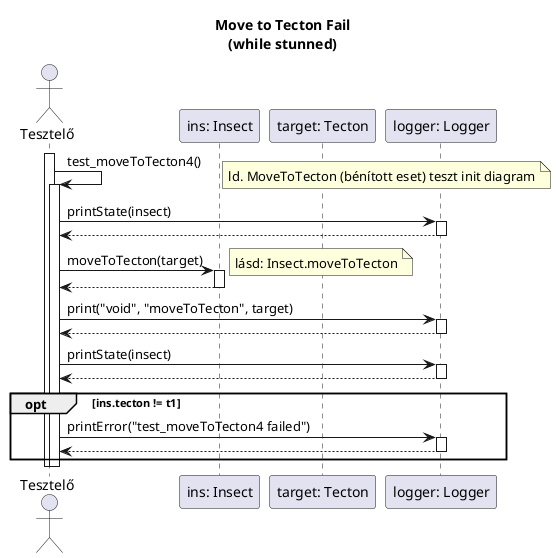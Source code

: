 @startuml test_moveToTecton4

title Move to Tecton Fail\n(while stunned)

actor "Tesztelő" as t
participant "ins: Insect" as i
participant "target: Tecton" as target
participant "logger: Logger" as logger

activate t
t -> t: test_moveToTecton4()
note right: ld. MoveToTecton (bénított eset) teszt init diagram
activate t

	t -> logger: printState(insect)
	activate logger

	t <-- logger
	deactivate logger

	t -> i: moveToTecton(target)
	activate i
	note right: lásd: Insect.moveToTecton

	t <-- i
	deactivate i

	t -> logger: print("void", "moveToTecton", target)
	activate logger

	t <-- logger
	deactivate logger

	t -> logger: printState(insect)
	activate logger
	t <-- logger
	deactivate logger

	opt ins.tecton != t1
		t -> logger: printError("test_moveToTecton4 failed")
		activate logger

		t <-- logger
		deactivate logger
	end

	deactivate t
deactivate t


@enduml